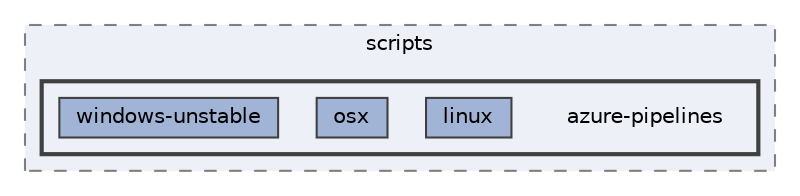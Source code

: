 digraph "external/reflect-cpp/vcpkg/scripts/azure-pipelines"
{
 // LATEX_PDF_SIZE
  bgcolor="transparent";
  edge [fontname=Helvetica,fontsize=10,labelfontname=Helvetica,labelfontsize=10];
  node [fontname=Helvetica,fontsize=10,shape=box,height=0.2,width=0.4];
  compound=true
  subgraph clusterdir_a7873c6a8ed610d3c329ce8a3fc839a9 {
    graph [ bgcolor="#edf0f7", pencolor="grey50", label="scripts", fontname=Helvetica,fontsize=10 style="filled,dashed", URL="dir_a7873c6a8ed610d3c329ce8a3fc839a9.html",tooltip=""]
  subgraph clusterdir_06b8c09f794672536533b44b75734e66 {
    graph [ bgcolor="#edf0f7", pencolor="grey25", label="", fontname=Helvetica,fontsize=10 style="filled,bold", URL="dir_06b8c09f794672536533b44b75734e66.html",tooltip=""]
    dir_06b8c09f794672536533b44b75734e66 [shape=plaintext, label="azure-pipelines"];
  dir_d9df1087ff2635c0bd2c8eee78034b40 [label="linux", fillcolor="#a2b4d6", color="grey25", style="filled", URL="dir_d9df1087ff2635c0bd2c8eee78034b40.html",tooltip=""];
  dir_19c6dd2a40106c7f1a74d33a2f22f72c [label="osx", fillcolor="#a2b4d6", color="grey25", style="filled", URL="dir_19c6dd2a40106c7f1a74d33a2f22f72c.html",tooltip=""];
  dir_9bff0e2dad65bff049f047b2e9971783 [label="windows-unstable", fillcolor="#a2b4d6", color="grey25", style="filled", URL="dir_9bff0e2dad65bff049f047b2e9971783.html",tooltip=""];
  }
  }
}
